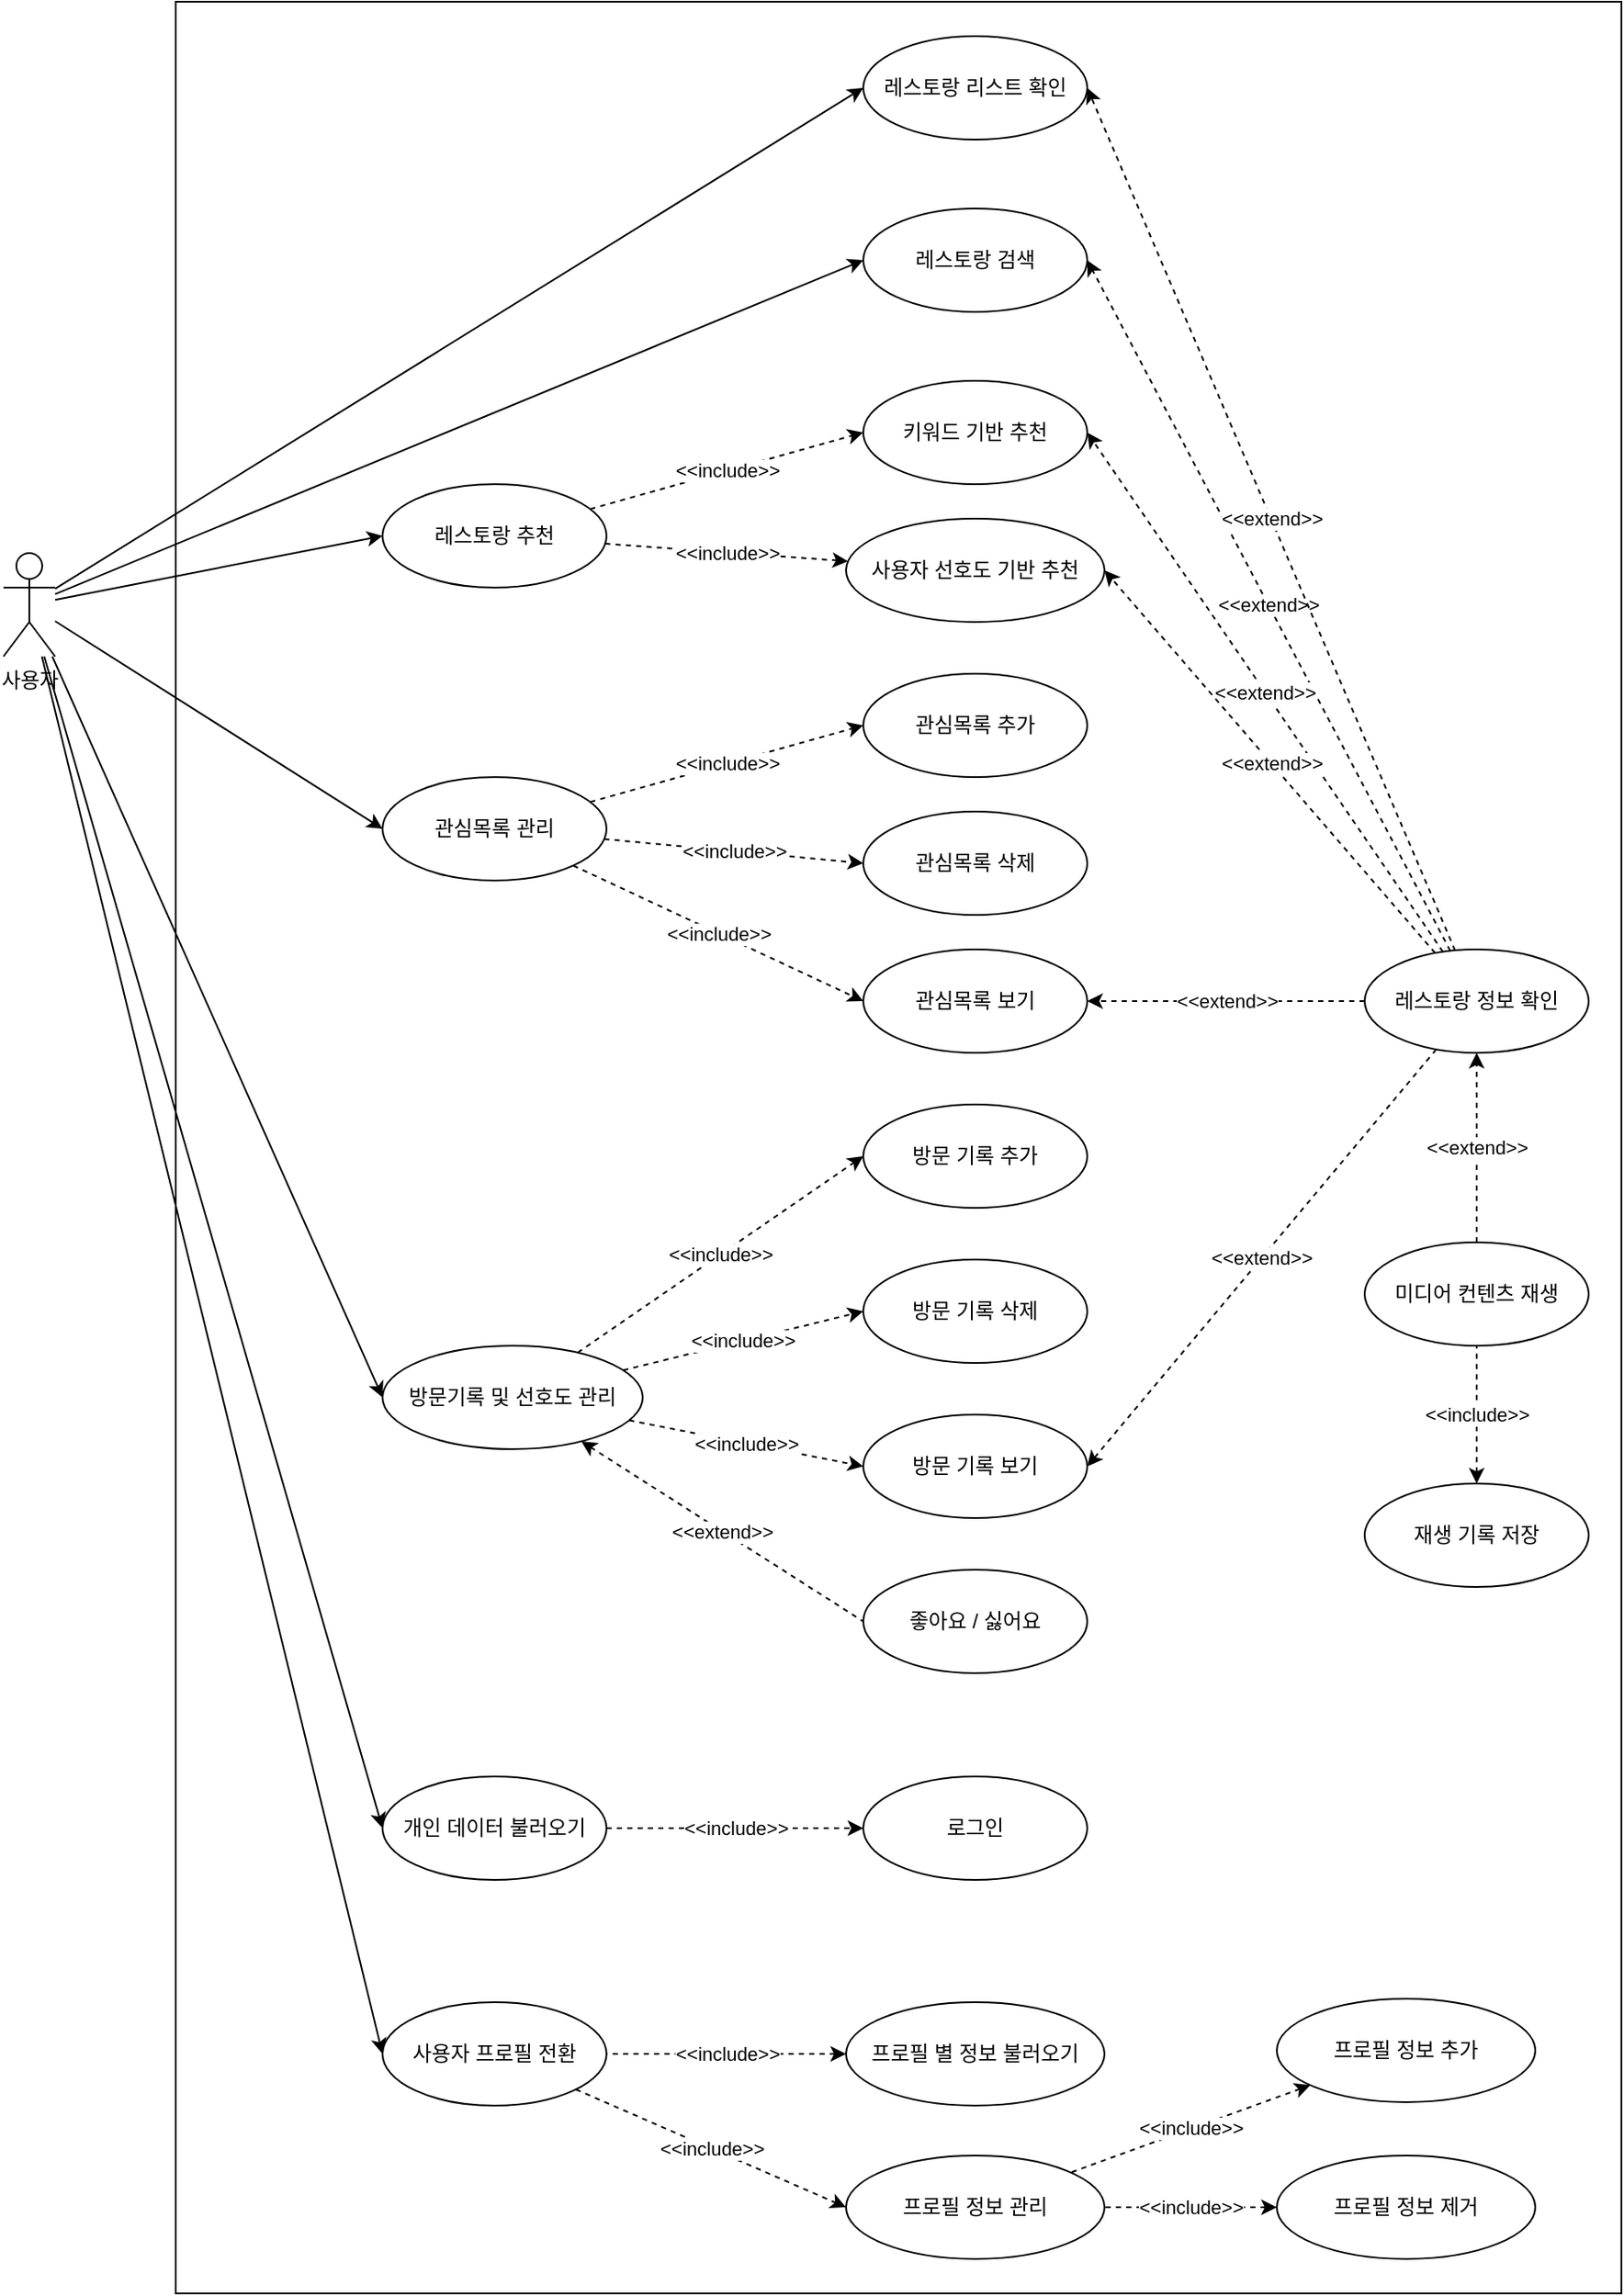 <mxfile version="24.8.3">
  <diagram name="페이지-1" id="tYAYw7bZhUkZVnhBotZr">
    <mxGraphModel dx="2390" dy="1300" grid="1" gridSize="10" guides="1" tooltips="1" connect="1" arrows="1" fold="1" page="1" pageScale="1" pageWidth="827" pageHeight="1169" math="0" shadow="0">
      <root>
        <mxCell id="0" />
        <mxCell id="1" parent="0" />
        <mxCell id="xM9EX0mC2QQyahu_kBzQ-100" value="" style="rounded=0;whiteSpace=wrap;html=1;" vertex="1" parent="1">
          <mxGeometry x="111" y="10" width="839" height="1330" as="geometry" />
        </mxCell>
        <mxCell id="xM9EX0mC2QQyahu_kBzQ-1" value="레스토랑 검색" style="ellipse;whiteSpace=wrap;html=1;" vertex="1" parent="1">
          <mxGeometry x="510" y="130" width="130" height="60" as="geometry" />
        </mxCell>
        <mxCell id="xM9EX0mC2QQyahu_kBzQ-2" value="레스토랑 리스트 확인" style="ellipse;whiteSpace=wrap;html=1;" vertex="1" parent="1">
          <mxGeometry x="510" y="30" width="130" height="60" as="geometry" />
        </mxCell>
        <mxCell id="xM9EX0mC2QQyahu_kBzQ-72" value="&amp;lt;&amp;lt;extend&amp;gt;&amp;gt;" style="rounded=0;orthogonalLoop=1;jettySize=auto;html=1;entryX=1;entryY=0.5;entryDx=0;entryDy=0;dashed=1;" edge="1" parent="1" source="xM9EX0mC2QQyahu_kBzQ-3" target="xM9EX0mC2QQyahu_kBzQ-35">
          <mxGeometry relative="1" as="geometry" />
        </mxCell>
        <mxCell id="xM9EX0mC2QQyahu_kBzQ-73" value="&amp;lt;&amp;lt;extend&amp;gt;&amp;gt;" style="rounded=0;orthogonalLoop=1;jettySize=auto;html=1;entryX=1;entryY=0.5;entryDx=0;entryDy=0;dashed=1;" edge="1" parent="1" source="xM9EX0mC2QQyahu_kBzQ-3" target="xM9EX0mC2QQyahu_kBzQ-1">
          <mxGeometry relative="1" as="geometry" />
        </mxCell>
        <mxCell id="xM9EX0mC2QQyahu_kBzQ-74" value="&amp;lt;&amp;lt;extend&amp;gt;&amp;gt;" style="rounded=0;orthogonalLoop=1;jettySize=auto;html=1;entryX=1;entryY=0.5;entryDx=0;entryDy=0;dashed=1;" edge="1" parent="1" source="xM9EX0mC2QQyahu_kBzQ-3" target="xM9EX0mC2QQyahu_kBzQ-4">
          <mxGeometry relative="1" as="geometry" />
        </mxCell>
        <mxCell id="xM9EX0mC2QQyahu_kBzQ-75" style="rounded=0;orthogonalLoop=1;jettySize=auto;html=1;entryX=1;entryY=0.5;entryDx=0;entryDy=0;dashed=1;" edge="1" parent="1" source="xM9EX0mC2QQyahu_kBzQ-3" target="xM9EX0mC2QQyahu_kBzQ-19">
          <mxGeometry relative="1" as="geometry" />
        </mxCell>
        <mxCell id="xM9EX0mC2QQyahu_kBzQ-76" value="&amp;lt;&amp;lt;extend&amp;gt;&amp;gt;" style="edgeLabel;html=1;align=center;verticalAlign=middle;resizable=0;points=[];" vertex="1" connectable="0" parent="xM9EX0mC2QQyahu_kBzQ-75">
          <mxGeometry x="-0.006" relative="1" as="geometry">
            <mxPoint as="offset" />
          </mxGeometry>
        </mxCell>
        <mxCell id="xM9EX0mC2QQyahu_kBzQ-77" value="&amp;lt;&amp;lt;extend&amp;gt;&amp;gt;" style="edgeStyle=orthogonalEdgeStyle;rounded=0;orthogonalLoop=1;jettySize=auto;html=1;entryX=1;entryY=0.5;entryDx=0;entryDy=0;dashed=1;" edge="1" parent="1" source="xM9EX0mC2QQyahu_kBzQ-3" target="xM9EX0mC2QQyahu_kBzQ-12">
          <mxGeometry relative="1" as="geometry" />
        </mxCell>
        <mxCell id="xM9EX0mC2QQyahu_kBzQ-78" value="&amp;lt;&amp;lt;extend&amp;gt;&amp;gt;" style="rounded=0;orthogonalLoop=1;jettySize=auto;html=1;entryX=1;entryY=0.5;entryDx=0;entryDy=0;dashed=1;" edge="1" parent="1" source="xM9EX0mC2QQyahu_kBzQ-3" target="xM9EX0mC2QQyahu_kBzQ-2">
          <mxGeometry relative="1" as="geometry" />
        </mxCell>
        <mxCell id="xM9EX0mC2QQyahu_kBzQ-3" value="레스토랑 정보 확인" style="ellipse;whiteSpace=wrap;html=1;" vertex="1" parent="1">
          <mxGeometry x="801" y="560" width="130" height="60" as="geometry" />
        </mxCell>
        <mxCell id="xM9EX0mC2QQyahu_kBzQ-4" value="키워드 기반 추천" style="ellipse;whiteSpace=wrap;html=1;" vertex="1" parent="1">
          <mxGeometry x="510" y="230" width="130" height="60" as="geometry" />
        </mxCell>
        <mxCell id="xM9EX0mC2QQyahu_kBzQ-65" value="&amp;lt;&amp;lt;include&amp;gt;&amp;gt;" style="rounded=0;orthogonalLoop=1;jettySize=auto;html=1;entryX=0;entryY=0.5;entryDx=0;entryDy=0;dashed=1;" edge="1" parent="1" source="xM9EX0mC2QQyahu_kBzQ-5" target="xM9EX0mC2QQyahu_kBzQ-10">
          <mxGeometry relative="1" as="geometry" />
        </mxCell>
        <mxCell id="xM9EX0mC2QQyahu_kBzQ-66" value="&amp;lt;&amp;lt;include&amp;gt;&amp;gt;" style="rounded=0;orthogonalLoop=1;jettySize=auto;html=1;entryX=0;entryY=0.5;entryDx=0;entryDy=0;dashed=1;" edge="1" parent="1" source="xM9EX0mC2QQyahu_kBzQ-5" target="xM9EX0mC2QQyahu_kBzQ-11">
          <mxGeometry relative="1" as="geometry" />
        </mxCell>
        <mxCell id="xM9EX0mC2QQyahu_kBzQ-67" value="&amp;lt;&amp;lt;include&amp;gt;&amp;gt;" style="rounded=0;orthogonalLoop=1;jettySize=auto;html=1;entryX=0;entryY=0.5;entryDx=0;entryDy=0;dashed=1;" edge="1" parent="1" source="xM9EX0mC2QQyahu_kBzQ-5" target="xM9EX0mC2QQyahu_kBzQ-12">
          <mxGeometry relative="1" as="geometry" />
        </mxCell>
        <mxCell id="xM9EX0mC2QQyahu_kBzQ-5" value="관심목록 관리" style="ellipse;whiteSpace=wrap;html=1;" vertex="1" parent="1">
          <mxGeometry x="231" y="460" width="130" height="60" as="geometry" />
        </mxCell>
        <mxCell id="xM9EX0mC2QQyahu_kBzQ-53" value="&amp;lt;&amp;lt;include&amp;gt;&amp;gt;" style="rounded=0;orthogonalLoop=1;jettySize=auto;html=1;entryX=0;entryY=0.5;entryDx=0;entryDy=0;dashed=1;" edge="1" parent="1" source="xM9EX0mC2QQyahu_kBzQ-6" target="xM9EX0mC2QQyahu_kBzQ-33">
          <mxGeometry relative="1" as="geometry" />
        </mxCell>
        <mxCell id="xM9EX0mC2QQyahu_kBzQ-54" value="&amp;lt;&amp;lt;include&amp;gt;&amp;gt;" style="rounded=0;orthogonalLoop=1;jettySize=auto;html=1;entryX=0;entryY=0.5;entryDx=0;entryDy=0;dashed=1;" edge="1" parent="1" source="xM9EX0mC2QQyahu_kBzQ-6" target="xM9EX0mC2QQyahu_kBzQ-34">
          <mxGeometry relative="1" as="geometry" />
        </mxCell>
        <mxCell id="xM9EX0mC2QQyahu_kBzQ-55" value="&amp;lt;&amp;lt;include&amp;gt;&amp;gt;" style="rounded=0;orthogonalLoop=1;jettySize=auto;html=1;entryX=0;entryY=0.5;entryDx=0;entryDy=0;dashed=1;" edge="1" parent="1" source="xM9EX0mC2QQyahu_kBzQ-6" target="xM9EX0mC2QQyahu_kBzQ-35">
          <mxGeometry x="-0.004" relative="1" as="geometry">
            <mxPoint as="offset" />
          </mxGeometry>
        </mxCell>
        <mxCell id="xM9EX0mC2QQyahu_kBzQ-56" value="&amp;lt;&amp;lt;extend&amp;gt;&amp;gt;" style="rounded=0;orthogonalLoop=1;jettySize=auto;html=1;entryX=0;entryY=0.5;entryDx=0;entryDy=0;dashed=1;startArrow=classic;startFill=1;endArrow=none;endFill=0;" edge="1" parent="1" source="xM9EX0mC2QQyahu_kBzQ-6" target="xM9EX0mC2QQyahu_kBzQ-36">
          <mxGeometry relative="1" as="geometry" />
        </mxCell>
        <mxCell id="xM9EX0mC2QQyahu_kBzQ-6" value="방문기록 및 선호도 관리" style="ellipse;whiteSpace=wrap;html=1;" vertex="1" parent="1">
          <mxGeometry x="231" y="790" width="151" height="60" as="geometry" />
        </mxCell>
        <mxCell id="xM9EX0mC2QQyahu_kBzQ-8" value="로그인" style="ellipse;whiteSpace=wrap;html=1;" vertex="1" parent="1">
          <mxGeometry x="510" y="1040" width="130" height="60" as="geometry" />
        </mxCell>
        <mxCell id="xM9EX0mC2QQyahu_kBzQ-102" value="&amp;lt;&amp;lt;include&amp;gt;&amp;gt;" style="rounded=0;orthogonalLoop=1;jettySize=auto;html=1;entryX=0;entryY=0.5;entryDx=0;entryDy=0;dashed=1;" edge="1" parent="1" source="xM9EX0mC2QQyahu_kBzQ-9" target="xM9EX0mC2QQyahu_kBzQ-101">
          <mxGeometry relative="1" as="geometry" />
        </mxCell>
        <mxCell id="xM9EX0mC2QQyahu_kBzQ-9" value="사용자 프로필 전환" style="ellipse;whiteSpace=wrap;html=1;" vertex="1" parent="1">
          <mxGeometry x="231" y="1171" width="130" height="60" as="geometry" />
        </mxCell>
        <mxCell id="xM9EX0mC2QQyahu_kBzQ-10" value="관심목록 추가" style="ellipse;whiteSpace=wrap;html=1;" vertex="1" parent="1">
          <mxGeometry x="510" y="400" width="130" height="60" as="geometry" />
        </mxCell>
        <mxCell id="xM9EX0mC2QQyahu_kBzQ-11" value="관심목록 삭제" style="ellipse;whiteSpace=wrap;html=1;" vertex="1" parent="1">
          <mxGeometry x="510" y="480" width="130" height="60" as="geometry" />
        </mxCell>
        <mxCell id="xM9EX0mC2QQyahu_kBzQ-12" value="관심목록 보기" style="ellipse;whiteSpace=wrap;html=1;" vertex="1" parent="1">
          <mxGeometry x="510" y="560" width="130" height="60" as="geometry" />
        </mxCell>
        <mxCell id="xM9EX0mC2QQyahu_kBzQ-69" value="&amp;lt;&amp;lt;include&amp;gt;&amp;gt;" style="rounded=0;orthogonalLoop=1;jettySize=auto;html=1;entryX=0;entryY=0.5;entryDx=0;entryDy=0;dashed=1;" edge="1" parent="1" source="xM9EX0mC2QQyahu_kBzQ-18" target="xM9EX0mC2QQyahu_kBzQ-4">
          <mxGeometry relative="1" as="geometry" />
        </mxCell>
        <mxCell id="xM9EX0mC2QQyahu_kBzQ-70" value="&amp;lt;&amp;lt;include&amp;gt;&amp;gt;" style="rounded=0;orthogonalLoop=1;jettySize=auto;html=1;dashed=1;" edge="1" parent="1" source="xM9EX0mC2QQyahu_kBzQ-18" target="xM9EX0mC2QQyahu_kBzQ-19">
          <mxGeometry relative="1" as="geometry" />
        </mxCell>
        <mxCell id="xM9EX0mC2QQyahu_kBzQ-18" value="레스토랑 추천" style="ellipse;whiteSpace=wrap;html=1;" vertex="1" parent="1">
          <mxGeometry x="231" y="290" width="130" height="60" as="geometry" />
        </mxCell>
        <mxCell id="xM9EX0mC2QQyahu_kBzQ-19" value="사용자 선호도 기반 추천" style="ellipse;whiteSpace=wrap;html=1;" vertex="1" parent="1">
          <mxGeometry x="500" y="310" width="150" height="60" as="geometry" />
        </mxCell>
        <mxCell id="xM9EX0mC2QQyahu_kBzQ-33" value="방문 기록 추가" style="ellipse;whiteSpace=wrap;html=1;" vertex="1" parent="1">
          <mxGeometry x="510" y="650" width="130" height="60" as="geometry" />
        </mxCell>
        <mxCell id="xM9EX0mC2QQyahu_kBzQ-34" value="방문 기록 삭제" style="ellipse;whiteSpace=wrap;html=1;" vertex="1" parent="1">
          <mxGeometry x="510" y="740" width="130" height="60" as="geometry" />
        </mxCell>
        <mxCell id="xM9EX0mC2QQyahu_kBzQ-35" value="방문 기록 보기" style="ellipse;whiteSpace=wrap;html=1;" vertex="1" parent="1">
          <mxGeometry x="510" y="830" width="130" height="60" as="geometry" />
        </mxCell>
        <mxCell id="xM9EX0mC2QQyahu_kBzQ-36" value="좋아요 / 싫어요" style="ellipse;whiteSpace=wrap;html=1;" vertex="1" parent="1">
          <mxGeometry x="510" y="920" width="130" height="60" as="geometry" />
        </mxCell>
        <mxCell id="xM9EX0mC2QQyahu_kBzQ-45" value="&amp;lt;&amp;lt;include&amp;gt;&amp;gt;" style="edgeStyle=orthogonalEdgeStyle;rounded=0;orthogonalLoop=1;jettySize=auto;html=1;entryX=0;entryY=0.5;entryDx=0;entryDy=0;dashed=1;" edge="1" parent="1" source="xM9EX0mC2QQyahu_kBzQ-43" target="xM9EX0mC2QQyahu_kBzQ-8">
          <mxGeometry relative="1" as="geometry" />
        </mxCell>
        <mxCell id="xM9EX0mC2QQyahu_kBzQ-43" value="개인 데이터 불러오기" style="ellipse;whiteSpace=wrap;html=1;" vertex="1" parent="1">
          <mxGeometry x="231" y="1040" width="130" height="60" as="geometry" />
        </mxCell>
        <mxCell id="xM9EX0mC2QQyahu_kBzQ-59" style="rounded=0;orthogonalLoop=1;jettySize=auto;html=1;entryX=0;entryY=0.5;entryDx=0;entryDy=0;" edge="1" parent="1" source="xM9EX0mC2QQyahu_kBzQ-58" target="xM9EX0mC2QQyahu_kBzQ-1">
          <mxGeometry relative="1" as="geometry" />
        </mxCell>
        <mxCell id="xM9EX0mC2QQyahu_kBzQ-60" style="rounded=0;orthogonalLoop=1;jettySize=auto;html=1;entryX=0;entryY=0.5;entryDx=0;entryDy=0;" edge="1" parent="1" source="xM9EX0mC2QQyahu_kBzQ-58" target="xM9EX0mC2QQyahu_kBzQ-6">
          <mxGeometry relative="1" as="geometry" />
        </mxCell>
        <mxCell id="xM9EX0mC2QQyahu_kBzQ-68" style="rounded=0;orthogonalLoop=1;jettySize=auto;html=1;entryX=0;entryY=0.5;entryDx=0;entryDy=0;" edge="1" parent="1" source="xM9EX0mC2QQyahu_kBzQ-58" target="xM9EX0mC2QQyahu_kBzQ-5">
          <mxGeometry relative="1" as="geometry" />
        </mxCell>
        <mxCell id="xM9EX0mC2QQyahu_kBzQ-71" style="rounded=0;orthogonalLoop=1;jettySize=auto;html=1;entryX=0;entryY=0.5;entryDx=0;entryDy=0;" edge="1" parent="1" source="xM9EX0mC2QQyahu_kBzQ-58" target="xM9EX0mC2QQyahu_kBzQ-18">
          <mxGeometry relative="1" as="geometry" />
        </mxCell>
        <mxCell id="xM9EX0mC2QQyahu_kBzQ-79" style="rounded=0;orthogonalLoop=1;jettySize=auto;html=1;entryX=0;entryY=0.5;entryDx=0;entryDy=0;" edge="1" parent="1" source="xM9EX0mC2QQyahu_kBzQ-58" target="xM9EX0mC2QQyahu_kBzQ-2">
          <mxGeometry relative="1" as="geometry" />
        </mxCell>
        <mxCell id="xM9EX0mC2QQyahu_kBzQ-80" style="rounded=0;orthogonalLoop=1;jettySize=auto;html=1;entryX=0;entryY=0.5;entryDx=0;entryDy=0;" edge="1" parent="1" source="xM9EX0mC2QQyahu_kBzQ-58" target="xM9EX0mC2QQyahu_kBzQ-43">
          <mxGeometry relative="1" as="geometry" />
        </mxCell>
        <mxCell id="xM9EX0mC2QQyahu_kBzQ-81" style="rounded=0;orthogonalLoop=1;jettySize=auto;html=1;entryX=0;entryY=0.5;entryDx=0;entryDy=0;" edge="1" parent="1" source="xM9EX0mC2QQyahu_kBzQ-58" target="xM9EX0mC2QQyahu_kBzQ-9">
          <mxGeometry relative="1" as="geometry" />
        </mxCell>
        <mxCell id="xM9EX0mC2QQyahu_kBzQ-58" value="사용자" style="shape=umlActor;verticalLabelPosition=bottom;verticalAlign=top;html=1;outlineConnect=0;" vertex="1" parent="1">
          <mxGeometry x="11" y="330" width="30" height="60" as="geometry" />
        </mxCell>
        <mxCell id="xM9EX0mC2QQyahu_kBzQ-85" value="&amp;lt;&amp;lt;extend&amp;gt;&amp;gt;" style="rounded=0;orthogonalLoop=1;jettySize=auto;html=1;entryX=0.5;entryY=1;entryDx=0;entryDy=0;dashed=1;" edge="1" parent="1" source="xM9EX0mC2QQyahu_kBzQ-82" target="xM9EX0mC2QQyahu_kBzQ-3">
          <mxGeometry relative="1" as="geometry" />
        </mxCell>
        <mxCell id="xM9EX0mC2QQyahu_kBzQ-82" value="미디어 컨텐츠 재생" style="ellipse;whiteSpace=wrap;html=1;" vertex="1" parent="1">
          <mxGeometry x="801" y="730.0" width="130" height="60" as="geometry" />
        </mxCell>
        <mxCell id="xM9EX0mC2QQyahu_kBzQ-89" value="&amp;lt;&amp;lt;include&amp;gt;&amp;gt;" style="rounded=0;orthogonalLoop=1;jettySize=auto;html=1;entryX=0.5;entryY=1;entryDx=0;entryDy=0;dashed=1;endArrow=none;endFill=0;startArrow=classic;startFill=1;exitX=0.5;exitY=0;exitDx=0;exitDy=0;" edge="1" parent="1" source="xM9EX0mC2QQyahu_kBzQ-86" target="xM9EX0mC2QQyahu_kBzQ-82">
          <mxGeometry relative="1" as="geometry">
            <mxPoint x="830.795" y="861.089" as="sourcePoint" />
          </mxGeometry>
        </mxCell>
        <mxCell id="xM9EX0mC2QQyahu_kBzQ-86" value="재생 기록 저장" style="ellipse;whiteSpace=wrap;html=1;" vertex="1" parent="1">
          <mxGeometry x="801" y="870" width="130" height="60" as="geometry" />
        </mxCell>
        <mxCell id="xM9EX0mC2QQyahu_kBzQ-87" style="edgeStyle=orthogonalEdgeStyle;rounded=0;orthogonalLoop=1;jettySize=auto;html=1;exitX=0.5;exitY=1;exitDx=0;exitDy=0;" edge="1" parent="1">
          <mxGeometry relative="1" as="geometry">
            <mxPoint x="806" y="918.82" as="sourcePoint" />
            <mxPoint x="806" y="918.82" as="targetPoint" />
          </mxGeometry>
        </mxCell>
        <mxCell id="xM9EX0mC2QQyahu_kBzQ-97" value="&amp;lt;&amp;lt;include&amp;gt;&amp;gt;" style="edgeStyle=orthogonalEdgeStyle;rounded=0;orthogonalLoop=1;jettySize=auto;html=1;entryX=1;entryY=0.5;entryDx=0;entryDy=0;startArrow=classic;startFill=1;endArrow=none;endFill=0;dashed=1;" edge="1" parent="1" source="xM9EX0mC2QQyahu_kBzQ-96" target="xM9EX0mC2QQyahu_kBzQ-9">
          <mxGeometry relative="1" as="geometry" />
        </mxCell>
        <mxCell id="xM9EX0mC2QQyahu_kBzQ-96" value="프로필 별 정보 불러오기" style="ellipse;whiteSpace=wrap;html=1;" vertex="1" parent="1">
          <mxGeometry x="500" y="1171" width="150" height="60" as="geometry" />
        </mxCell>
        <mxCell id="xM9EX0mC2QQyahu_kBzQ-101" value="프로필 정보 관리" style="ellipse;whiteSpace=wrap;html=1;" vertex="1" parent="1">
          <mxGeometry x="500" y="1260" width="150" height="60" as="geometry" />
        </mxCell>
        <mxCell id="xM9EX0mC2QQyahu_kBzQ-107" value="&amp;lt;&amp;lt;include&amp;gt;&amp;gt;" style="rounded=0;orthogonalLoop=1;jettySize=auto;html=1;dashed=1;endArrow=none;endFill=0;startArrow=classic;startFill=1;" edge="1" parent="1" source="xM9EX0mC2QQyahu_kBzQ-103" target="xM9EX0mC2QQyahu_kBzQ-101">
          <mxGeometry relative="1" as="geometry" />
        </mxCell>
        <mxCell id="xM9EX0mC2QQyahu_kBzQ-103" value="프로필 정보 추가" style="ellipse;whiteSpace=wrap;html=1;" vertex="1" parent="1">
          <mxGeometry x="750" y="1169" width="150" height="60" as="geometry" />
        </mxCell>
        <mxCell id="xM9EX0mC2QQyahu_kBzQ-106" value="&amp;lt;&amp;lt;include&amp;gt;&amp;gt;" style="rounded=0;orthogonalLoop=1;jettySize=auto;html=1;dashed=1;endArrow=none;endFill=0;startArrow=classic;startFill=1;" edge="1" parent="1" source="xM9EX0mC2QQyahu_kBzQ-104" target="xM9EX0mC2QQyahu_kBzQ-101">
          <mxGeometry relative="1" as="geometry" />
        </mxCell>
        <mxCell id="xM9EX0mC2QQyahu_kBzQ-104" value="프로필 정보 제거" style="ellipse;whiteSpace=wrap;html=1;" vertex="1" parent="1">
          <mxGeometry x="750" y="1260" width="150" height="60" as="geometry" />
        </mxCell>
      </root>
    </mxGraphModel>
  </diagram>
</mxfile>
